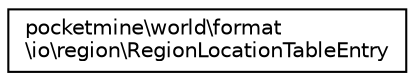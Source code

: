 digraph "Graphical Class Hierarchy"
{
 // INTERACTIVE_SVG=YES
 // LATEX_PDF_SIZE
  edge [fontname="Helvetica",fontsize="10",labelfontname="Helvetica",labelfontsize="10"];
  node [fontname="Helvetica",fontsize="10",shape=record];
  rankdir="LR";
  Node0 [label="pocketmine\\world\\format\l\\io\\region\\RegionLocationTableEntry",height=0.2,width=0.4,color="black", fillcolor="white", style="filled",URL="$da/d41/classpocketmine_1_1world_1_1format_1_1io_1_1region_1_1_region_location_table_entry.html",tooltip=" "];
}
